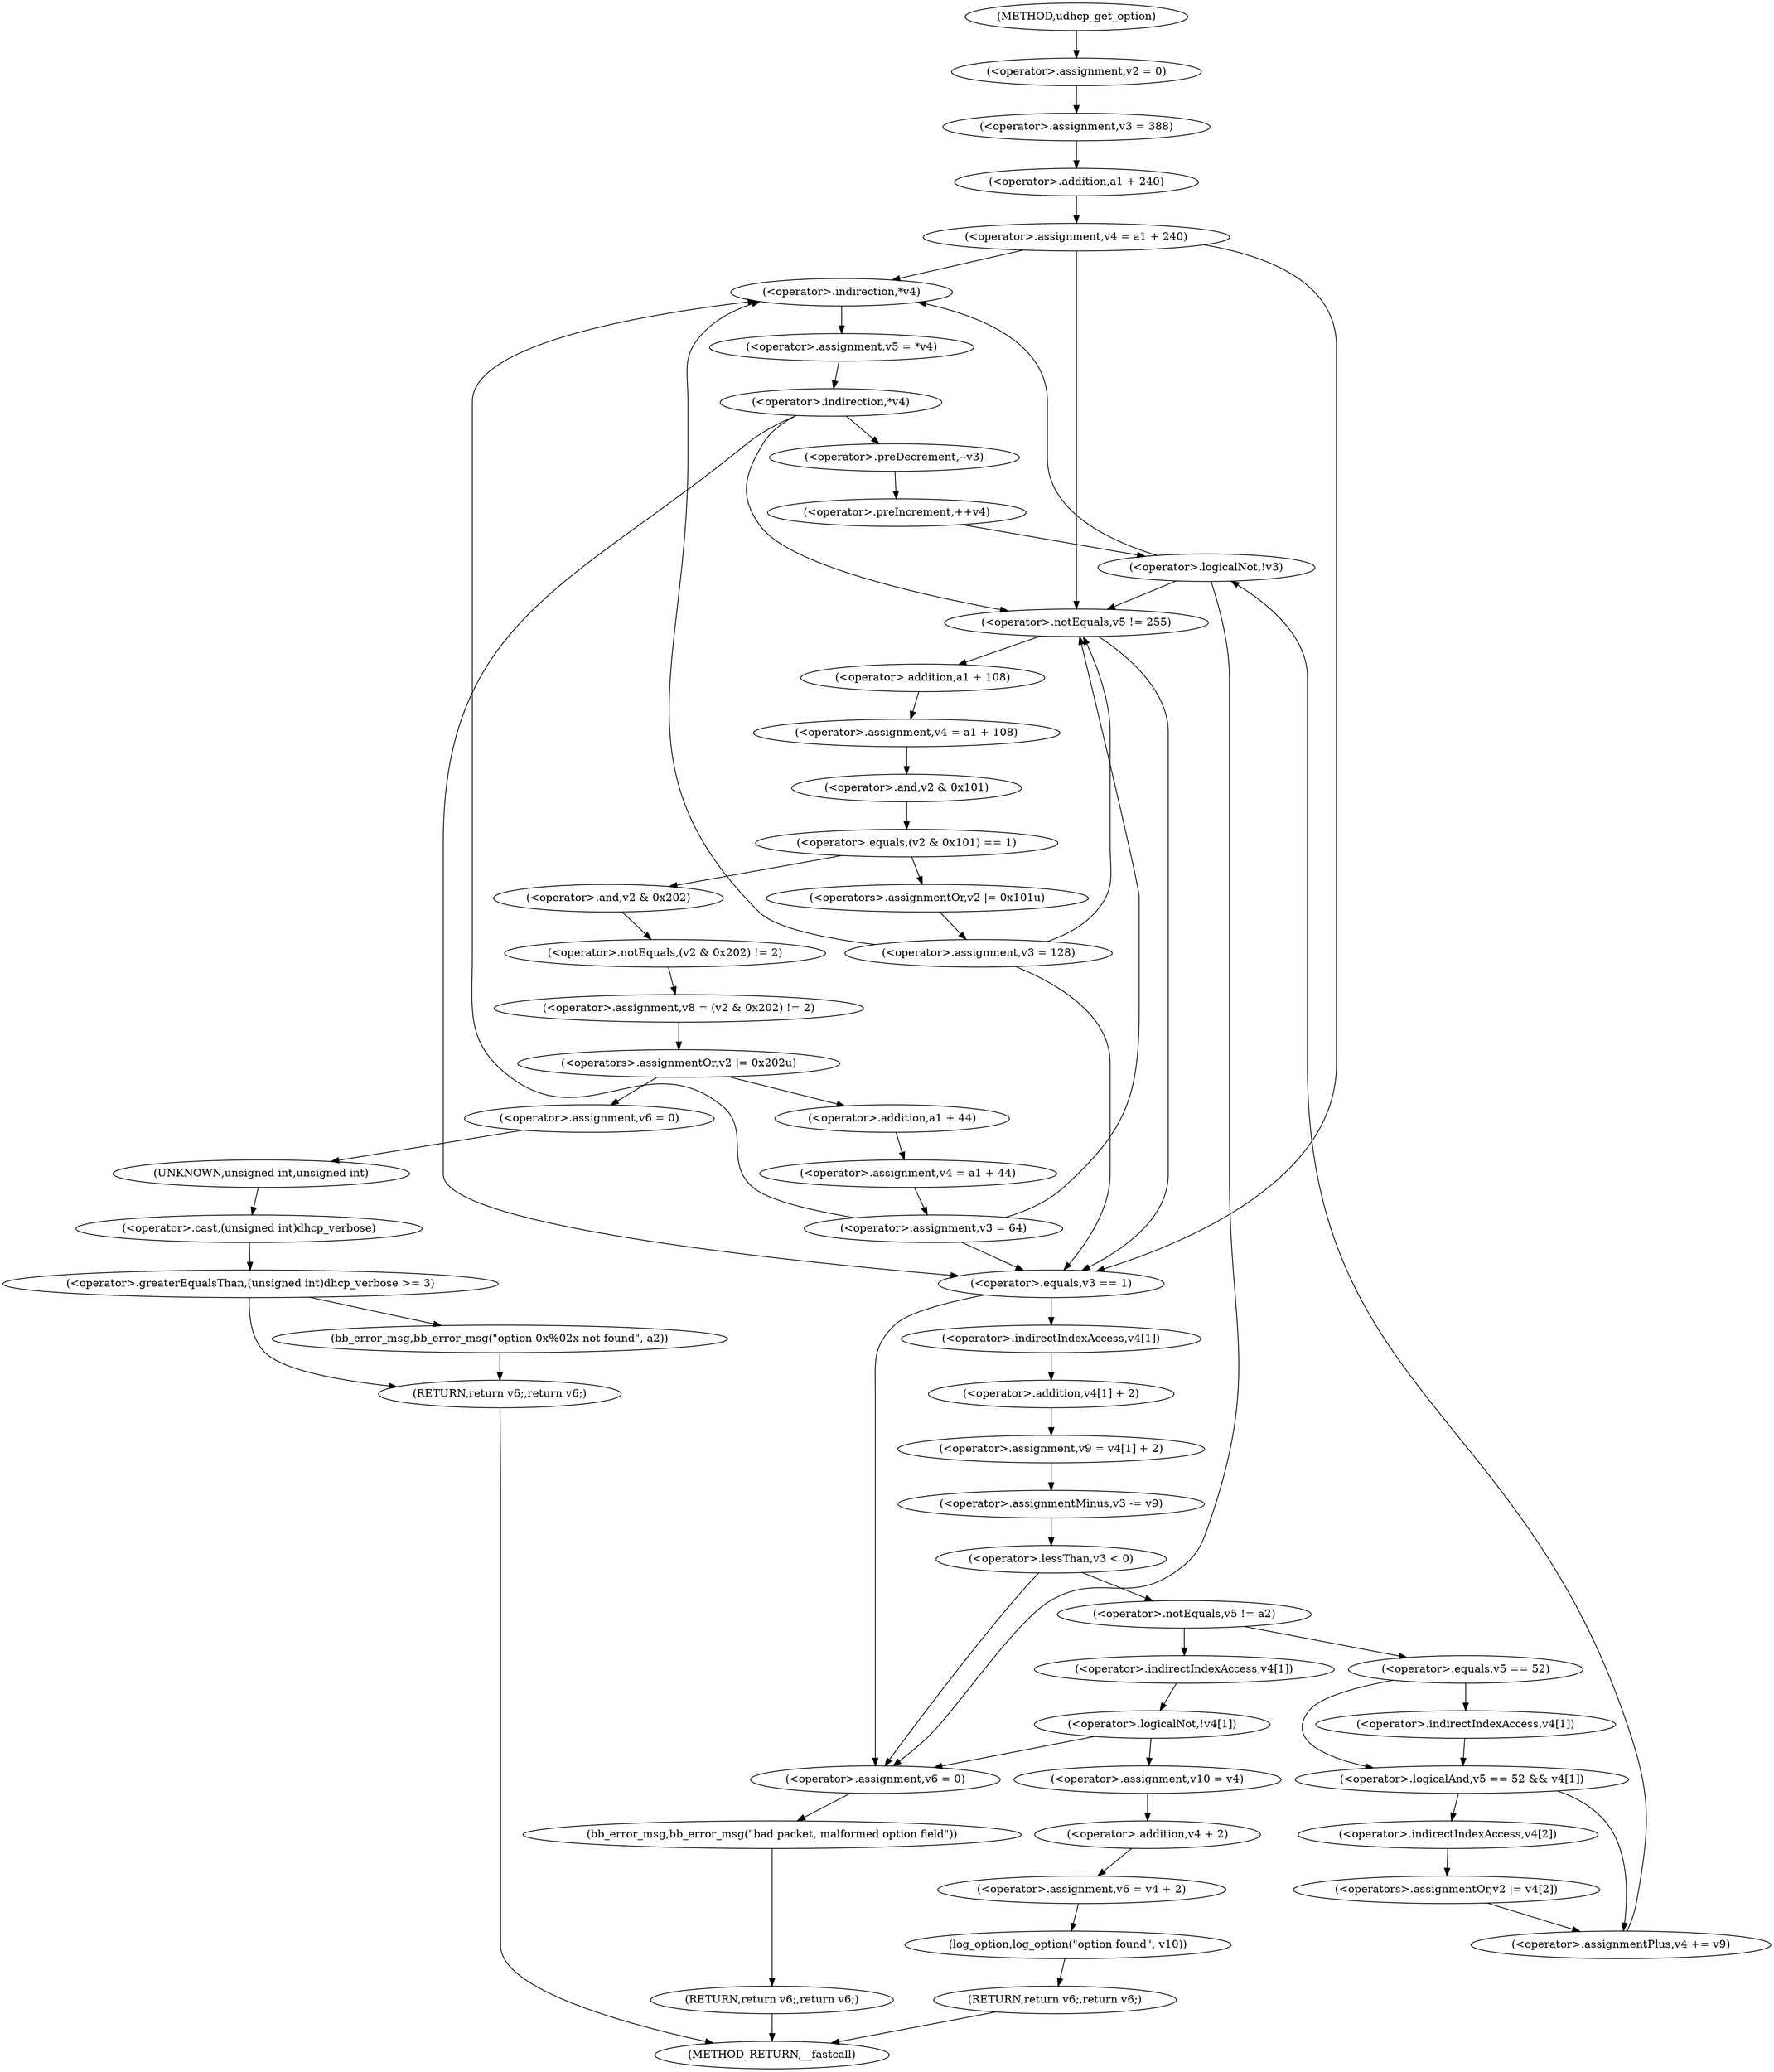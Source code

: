 digraph udhcp_get_option {  
"1000121" [label = "(<operator>.assignment,v2 = 0)" ]
"1000124" [label = "(<operator>.assignment,v3 = 388)" ]
"1000127" [label = "(<operator>.assignment,v4 = a1 + 240)" ]
"1000129" [label = "(<operator>.addition,a1 + 240)" ]
"1000138" [label = "(<operator>.assignment,v5 = *v4)" ]
"1000140" [label = "(<operator>.indirection,*v4)" ]
"1000143" [label = "(<operator>.indirection,*v4)" ]
"1000146" [label = "(<operator>.preDecrement,--v3)" ]
"1000148" [label = "(<operator>.preIncrement,++v4)" ]
"1000152" [label = "(<operator>.logicalNot,!v3)" ]
"1000156" [label = "(<operator>.notEquals,v5 != 255)" ]
"1000160" [label = "(<operator>.assignment,v4 = a1 + 108)" ]
"1000162" [label = "(<operator>.addition,a1 + 108)" ]
"1000166" [label = "(<operator>.equals,(v2 & 0x101) == 1)" ]
"1000167" [label = "(<operator>.and,v2 & 0x101)" ]
"1000172" [label = "(<operators>.assignmentOr,v2 |= 0x101u)" ]
"1000175" [label = "(<operator>.assignment,v3 = 128)" ]
"1000180" [label = "(<operator>.assignment,v8 = (v2 & 0x202) != 2)" ]
"1000182" [label = "(<operator>.notEquals,(v2 & 0x202) != 2)" ]
"1000183" [label = "(<operator>.and,v2 & 0x202)" ]
"1000187" [label = "(<operators>.assignmentOr,v2 |= 0x202u)" ]
"1000193" [label = "(<operator>.assignment,v6 = 0)" ]
"1000197" [label = "(<operator>.greaterEqualsThan,(unsigned int)dhcp_verbose >= 3)" ]
"1000198" [label = "(<operator>.cast,(unsigned int)dhcp_verbose)" ]
"1000199" [label = "(UNKNOWN,unsigned int,unsigned int)" ]
"1000202" [label = "(bb_error_msg,bb_error_msg(\"option 0x%02x not found\", a2))" ]
"1000205" [label = "(RETURN,return v6;,return v6;)" ]
"1000207" [label = "(<operator>.assignment,v4 = a1 + 44)" ]
"1000209" [label = "(<operator>.addition,a1 + 44)" ]
"1000212" [label = "(<operator>.assignment,v3 = 64)" ]
"1000216" [label = "(<operator>.equals,v3 == 1)" ]
"1000220" [label = "(<operator>.assignment,v9 = v4[1] + 2)" ]
"1000222" [label = "(<operator>.addition,v4[1] + 2)" ]
"1000223" [label = "(<operator>.indirectIndexAccess,v4[1])" ]
"1000227" [label = "(<operator>.assignmentMinus,v3 -= v9)" ]
"1000231" [label = "(<operator>.lessThan,v3 < 0)" ]
"1000236" [label = "(<operator>.notEquals,v5 != a2)" ]
"1000241" [label = "(<operator>.logicalAnd,v5 == 52 && v4[1])" ]
"1000242" [label = "(<operator>.equals,v5 == 52)" ]
"1000245" [label = "(<operator>.indirectIndexAccess,v4[1])" ]
"1000248" [label = "(<operators>.assignmentOr,v2 |= v4[2])" ]
"1000250" [label = "(<operator>.indirectIndexAccess,v4[2])" ]
"1000253" [label = "(<operator>.assignmentPlus,v4 += v9)" ]
"1000258" [label = "(<operator>.logicalNot,!v4[1])" ]
"1000259" [label = "(<operator>.indirectIndexAccess,v4[1])" ]
"1000264" [label = "(<operator>.assignment,v6 = 0)" ]
"1000267" [label = "(bb_error_msg,bb_error_msg(\"bad packet, malformed option field\"))" ]
"1000269" [label = "(RETURN,return v6;,return v6;)" ]
"1000271" [label = "(<operator>.assignment,v10 = v4)" ]
"1000274" [label = "(<operator>.assignment,v6 = v4 + 2)" ]
"1000276" [label = "(<operator>.addition,v4 + 2)" ]
"1000279" [label = "(log_option,log_option(\"option found\", v10))" ]
"1000282" [label = "(RETURN,return v6;,return v6;)" ]
"1000109" [label = "(METHOD,udhcp_get_option)" ]
"1000284" [label = "(METHOD_RETURN,__fastcall)" ]
  "1000121" -> "1000124" 
  "1000124" -> "1000129" 
  "1000127" -> "1000140" 
  "1000127" -> "1000156" 
  "1000127" -> "1000216" 
  "1000129" -> "1000127" 
  "1000138" -> "1000143" 
  "1000140" -> "1000138" 
  "1000143" -> "1000156" 
  "1000143" -> "1000216" 
  "1000143" -> "1000146" 
  "1000146" -> "1000148" 
  "1000148" -> "1000152" 
  "1000152" -> "1000140" 
  "1000152" -> "1000156" 
  "1000152" -> "1000264" 
  "1000156" -> "1000216" 
  "1000156" -> "1000162" 
  "1000160" -> "1000167" 
  "1000162" -> "1000160" 
  "1000166" -> "1000172" 
  "1000166" -> "1000183" 
  "1000167" -> "1000166" 
  "1000172" -> "1000175" 
  "1000175" -> "1000140" 
  "1000175" -> "1000156" 
  "1000175" -> "1000216" 
  "1000180" -> "1000187" 
  "1000182" -> "1000180" 
  "1000183" -> "1000182" 
  "1000187" -> "1000193" 
  "1000187" -> "1000209" 
  "1000193" -> "1000199" 
  "1000197" -> "1000202" 
  "1000197" -> "1000205" 
  "1000198" -> "1000197" 
  "1000199" -> "1000198" 
  "1000202" -> "1000205" 
  "1000205" -> "1000284" 
  "1000207" -> "1000212" 
  "1000209" -> "1000207" 
  "1000212" -> "1000140" 
  "1000212" -> "1000156" 
  "1000212" -> "1000216" 
  "1000216" -> "1000264" 
  "1000216" -> "1000223" 
  "1000220" -> "1000227" 
  "1000222" -> "1000220" 
  "1000223" -> "1000222" 
  "1000227" -> "1000231" 
  "1000231" -> "1000264" 
  "1000231" -> "1000236" 
  "1000236" -> "1000242" 
  "1000236" -> "1000259" 
  "1000241" -> "1000250" 
  "1000241" -> "1000253" 
  "1000242" -> "1000241" 
  "1000242" -> "1000245" 
  "1000245" -> "1000241" 
  "1000248" -> "1000253" 
  "1000250" -> "1000248" 
  "1000253" -> "1000152" 
  "1000258" -> "1000264" 
  "1000258" -> "1000271" 
  "1000259" -> "1000258" 
  "1000264" -> "1000267" 
  "1000267" -> "1000269" 
  "1000269" -> "1000284" 
  "1000271" -> "1000276" 
  "1000274" -> "1000279" 
  "1000276" -> "1000274" 
  "1000279" -> "1000282" 
  "1000282" -> "1000284" 
  "1000109" -> "1000121" 
}
